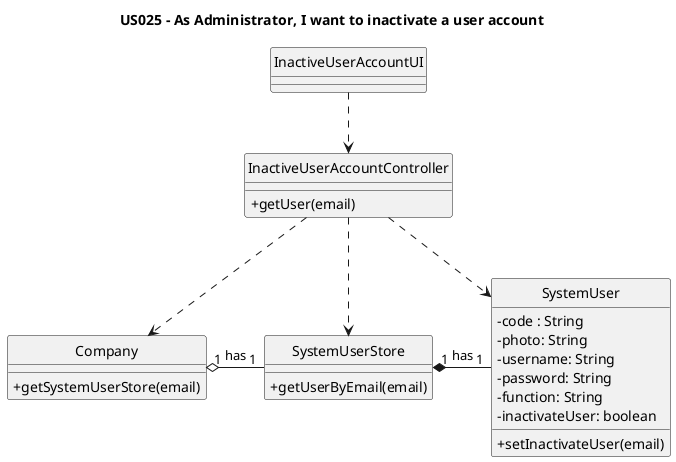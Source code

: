 @startuml
'https://plantuml.com/class-diagram

hide circle
skinparam classAttributeIconSize 0

title US025 - As Administrator, I want to inactivate a user account

class InactiveUserAccountUI {

}

class InactiveUserAccountController {
    +getUser(email)
}

class Company {
    +getSystemUserStore(email)
}

class SystemUserStore {
+getUserByEmail(email)
}

class SystemUser {
-code : String
-photo: String
-username: String
-password: String
-function: String
-inactivateUser: boolean

+setInactivateUser(email)
}

InactiveUserAccountUI ..> InactiveUserAccountController
InactiveUserAccountController ..> Company
InactiveUserAccountController ..> SystemUserStore
InactiveUserAccountController ..> SystemUser

Company "1" o- "1" SystemUserStore: has
SystemUserStore "1" *- "1" SystemUser: has

@enduml